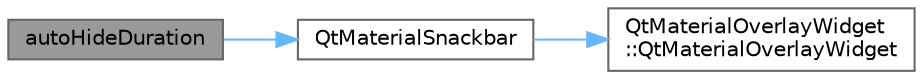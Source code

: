 digraph "autoHideDuration"
{
 // LATEX_PDF_SIZE
  bgcolor="transparent";
  edge [fontname=Helvetica,fontsize=10,labelfontname=Helvetica,labelfontsize=10];
  node [fontname=Helvetica,fontsize=10,shape=box,height=0.2,width=0.4];
  rankdir="LR";
  Node1 [id="Node000001",label="autoHideDuration",height=0.2,width=0.4,color="gray40", fillcolor="grey60", style="filled", fontcolor="black",tooltip="获取自动隐藏持续时间"];
  Node1 -> Node2 [id="edge1_Node000001_Node000002",color="steelblue1",style="solid",tooltip=" "];
  Node2 [id="Node000002",label="QtMaterialSnackbar",height=0.2,width=0.4,color="grey40", fillcolor="white", style="filled",URL="$class_qt_material_snackbar.html#acf69cbe4a486605c0cb838d935e256ac",tooltip="构造函数，初始化提示条"];
  Node2 -> Node3 [id="edge2_Node000002_Node000003",color="steelblue1",style="solid",tooltip=" "];
  Node3 [id="Node000003",label="QtMaterialOverlayWidget\l::QtMaterialOverlayWidget",height=0.2,width=0.4,color="grey40", fillcolor="white", style="filled",URL="$class_qt_material_overlay_widget.html#a0bf5c14047a2303a827e91fadde18b5b",tooltip="构造函数，初始化覆盖层控件"];
}
